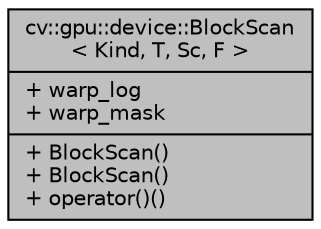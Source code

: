 digraph "cv::gpu::device::BlockScan&lt; Kind, T, Sc, F &gt;"
{
 // LATEX_PDF_SIZE
  edge [fontname="Helvetica",fontsize="10",labelfontname="Helvetica",labelfontsize="10"];
  node [fontname="Helvetica",fontsize="10",shape=record];
  Node1 [label="{cv::gpu::device::BlockScan\l\< Kind, T, Sc, F \>\n|+ warp_log\l+ warp_mask\l|+ BlockScan()\l+ BlockScan()\l+ operator()()\l}",height=0.2,width=0.4,color="black", fillcolor="grey75", style="filled", fontcolor="black",tooltip=" "];
}
